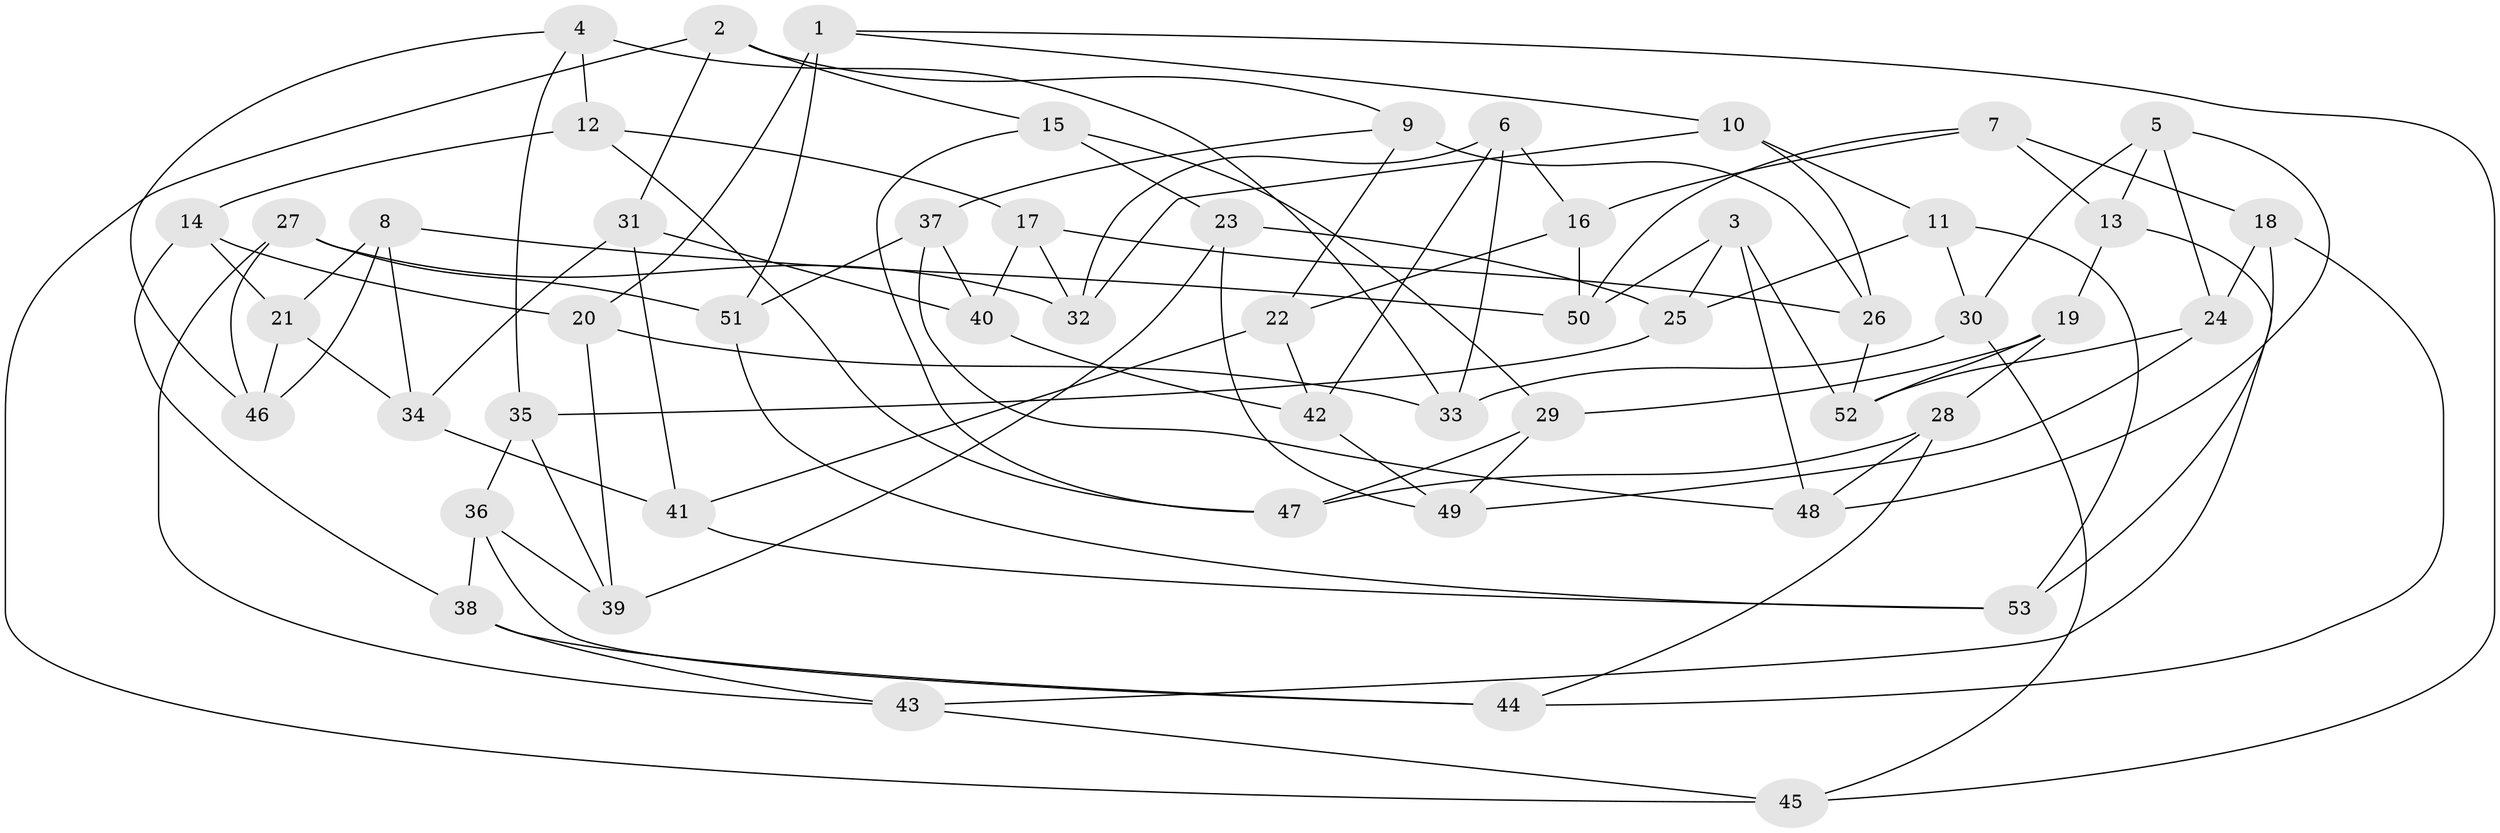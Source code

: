 // coarse degree distribution, {9: 0.05263157894736842, 4: 0.8157894736842105, 8: 0.02631578947368421, 7: 0.02631578947368421, 3: 0.07894736842105263}
// Generated by graph-tools (version 1.1) at 2025/54/03/04/25 22:54:06]
// undirected, 53 vertices, 106 edges
graph export_dot {
  node [color=gray90,style=filled];
  1;
  2;
  3;
  4;
  5;
  6;
  7;
  8;
  9;
  10;
  11;
  12;
  13;
  14;
  15;
  16;
  17;
  18;
  19;
  20;
  21;
  22;
  23;
  24;
  25;
  26;
  27;
  28;
  29;
  30;
  31;
  32;
  33;
  34;
  35;
  36;
  37;
  38;
  39;
  40;
  41;
  42;
  43;
  44;
  45;
  46;
  47;
  48;
  49;
  50;
  51;
  52;
  53;
  1 -- 10;
  1 -- 51;
  1 -- 20;
  1 -- 45;
  2 -- 31;
  2 -- 45;
  2 -- 9;
  2 -- 15;
  3 -- 25;
  3 -- 50;
  3 -- 52;
  3 -- 48;
  4 -- 33;
  4 -- 12;
  4 -- 46;
  4 -- 35;
  5 -- 24;
  5 -- 13;
  5 -- 48;
  5 -- 30;
  6 -- 16;
  6 -- 32;
  6 -- 33;
  6 -- 42;
  7 -- 18;
  7 -- 50;
  7 -- 16;
  7 -- 13;
  8 -- 50;
  8 -- 34;
  8 -- 46;
  8 -- 21;
  9 -- 26;
  9 -- 37;
  9 -- 22;
  10 -- 11;
  10 -- 32;
  10 -- 26;
  11 -- 30;
  11 -- 25;
  11 -- 53;
  12 -- 17;
  12 -- 47;
  12 -- 14;
  13 -- 19;
  13 -- 43;
  14 -- 21;
  14 -- 20;
  14 -- 38;
  15 -- 29;
  15 -- 47;
  15 -- 23;
  16 -- 50;
  16 -- 22;
  17 -- 26;
  17 -- 40;
  17 -- 32;
  18 -- 53;
  18 -- 24;
  18 -- 44;
  19 -- 52;
  19 -- 28;
  19 -- 29;
  20 -- 39;
  20 -- 33;
  21 -- 46;
  21 -- 34;
  22 -- 41;
  22 -- 42;
  23 -- 25;
  23 -- 39;
  23 -- 49;
  24 -- 52;
  24 -- 49;
  25 -- 35;
  26 -- 52;
  27 -- 43;
  27 -- 46;
  27 -- 32;
  27 -- 51;
  28 -- 48;
  28 -- 47;
  28 -- 44;
  29 -- 47;
  29 -- 49;
  30 -- 33;
  30 -- 45;
  31 -- 40;
  31 -- 34;
  31 -- 41;
  34 -- 41;
  35 -- 36;
  35 -- 39;
  36 -- 44;
  36 -- 39;
  36 -- 38;
  37 -- 40;
  37 -- 48;
  37 -- 51;
  38 -- 44;
  38 -- 43;
  40 -- 42;
  41 -- 53;
  42 -- 49;
  43 -- 45;
  51 -- 53;
}
